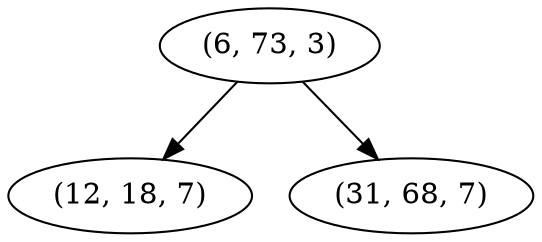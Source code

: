 digraph tree {
    "(6, 73, 3)";
    "(12, 18, 7)";
    "(31, 68, 7)";
    "(6, 73, 3)" -> "(12, 18, 7)";
    "(6, 73, 3)" -> "(31, 68, 7)";
}

